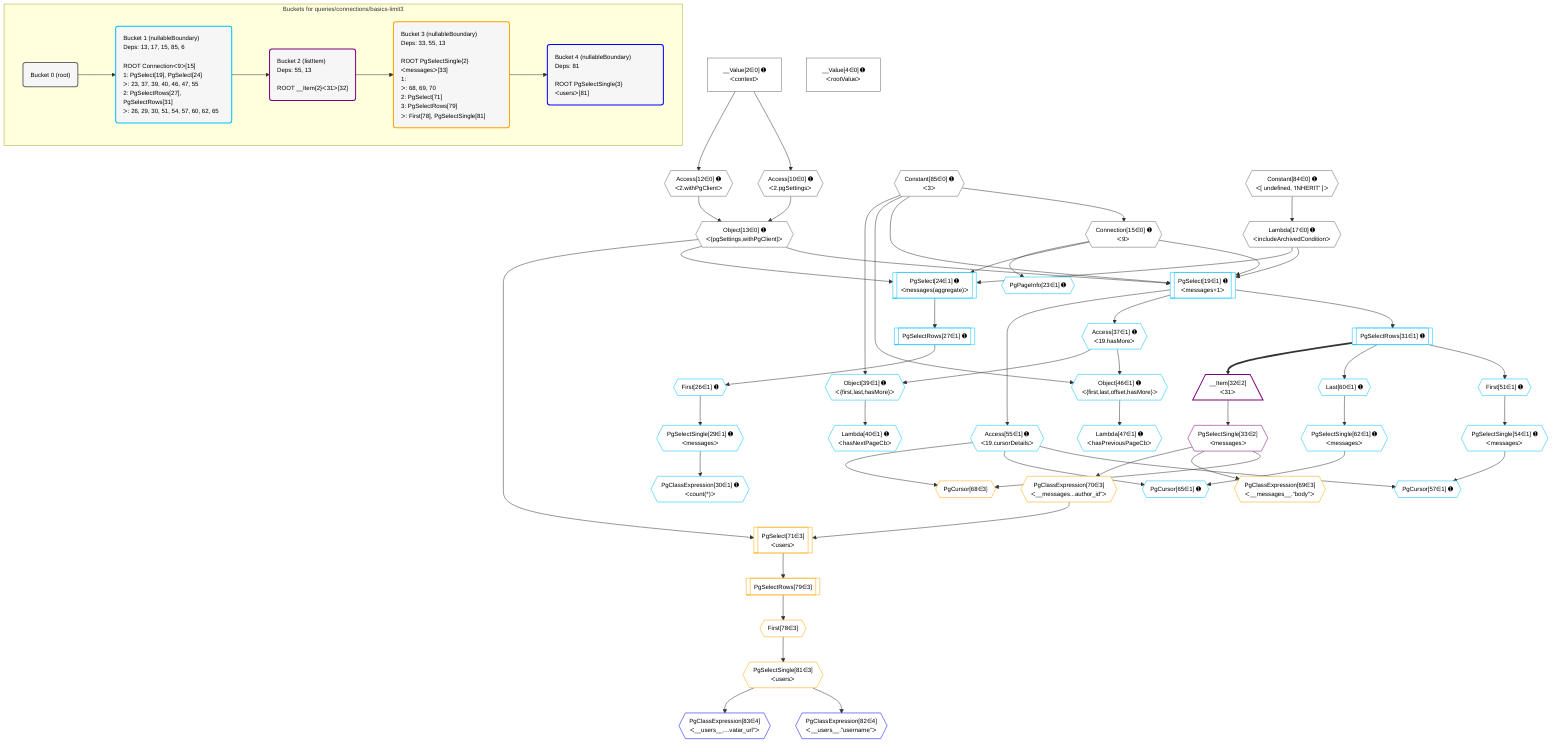 %%{init: {'themeVariables': { 'fontSize': '12px'}}}%%
graph TD
    classDef path fill:#eee,stroke:#000,color:#000
    classDef plan fill:#fff,stroke-width:1px,color:#000
    classDef itemplan fill:#fff,stroke-width:2px,color:#000
    classDef unbatchedplan fill:#dff,stroke-width:1px,color:#000
    classDef sideeffectplan fill:#fcc,stroke-width:2px,color:#000
    classDef bucket fill:#f6f6f6,color:#000,stroke-width:2px,text-align:left

    subgraph "Buckets for queries/connections/basics-limit3"
    Bucket0("Bucket 0 (root)"):::bucket
    Bucket1("Bucket 1 (nullableBoundary)<br />Deps: 13, 17, 15, 85, 6<br /><br />ROOT Connectionᐸ9ᐳ[15]<br />1: PgSelect[19], PgSelect[24]<br />ᐳ: 23, 37, 39, 40, 46, 47, 55<br />2: PgSelectRows[27], PgSelectRows[31]<br />ᐳ: 26, 29, 30, 51, 54, 57, 60, 62, 65"):::bucket
    Bucket2("Bucket 2 (listItem)<br />Deps: 55, 13<br /><br />ROOT __Item{2}ᐸ31ᐳ[32]"):::bucket
    Bucket3("Bucket 3 (nullableBoundary)<br />Deps: 33, 55, 13<br /><br />ROOT PgSelectSingle{2}ᐸmessagesᐳ[33]<br />1: <br />ᐳ: 68, 69, 70<br />2: PgSelect[71]<br />3: PgSelectRows[79]<br />ᐳ: First[78], PgSelectSingle[81]"):::bucket
    Bucket4("Bucket 4 (nullableBoundary)<br />Deps: 81<br /><br />ROOT PgSelectSingle{3}ᐸusersᐳ[81]"):::bucket
    end
    Bucket0 --> Bucket1
    Bucket1 --> Bucket2
    Bucket2 --> Bucket3
    Bucket3 --> Bucket4

    %% plan dependencies
    Object13{{"Object[13∈0] ➊<br />ᐸ{pgSettings,withPgClient}ᐳ"}}:::plan
    Access10{{"Access[10∈0] ➊<br />ᐸ2.pgSettingsᐳ"}}:::plan
    Access12{{"Access[12∈0] ➊<br />ᐸ2.withPgClientᐳ"}}:::plan
    Access10 & Access12 --> Object13
    __Value2["__Value[2∈0] ➊<br />ᐸcontextᐳ"]:::plan
    __Value2 --> Access10
    __Value2 --> Access12
    Connection15{{"Connection[15∈0] ➊<br />ᐸ9ᐳ"}}:::plan
    Constant85{{"Constant[85∈0] ➊<br />ᐸ3ᐳ"}}:::plan
    Constant85 --> Connection15
    Lambda17{{"Lambda[17∈0] ➊<br />ᐸincludeArchivedConditionᐳ"}}:::plan
    Constant84{{"Constant[84∈0] ➊<br />ᐸ[ undefined, 'INHERIT' ]ᐳ"}}:::plan
    Constant84 --> Lambda17
    __Value4["__Value[4∈0] ➊<br />ᐸrootValueᐳ"]:::plan
    PgSelect19[["PgSelect[19∈1] ➊<br />ᐸmessages+1ᐳ"]]:::plan
    Object13 & Lambda17 & Connection15 & Constant85 --> PgSelect19
    Object46{{"Object[46∈1] ➊<br />ᐸ{first,last,offset,hasMore}ᐳ"}}:::plan
    Access37{{"Access[37∈1] ➊<br />ᐸ19.hasMoreᐳ"}}:::plan
    Constant85 & Access37 --> Object46
    PgSelect24[["PgSelect[24∈1] ➊<br />ᐸmessages(aggregate)ᐳ"]]:::plan
    Object13 & Lambda17 & Connection15 --> PgSelect24
    Object39{{"Object[39∈1] ➊<br />ᐸ{first,last,hasMore}ᐳ"}}:::plan
    Constant85 & Access37 --> Object39
    PgCursor57{{"PgCursor[57∈1] ➊"}}:::plan
    PgSelectSingle54{{"PgSelectSingle[54∈1] ➊<br />ᐸmessagesᐳ"}}:::plan
    Access55{{"Access[55∈1] ➊<br />ᐸ19.cursorDetailsᐳ"}}:::plan
    PgSelectSingle54 & Access55 --> PgCursor57
    PgCursor65{{"PgCursor[65∈1] ➊"}}:::plan
    PgSelectSingle62{{"PgSelectSingle[62∈1] ➊<br />ᐸmessagesᐳ"}}:::plan
    PgSelectSingle62 & Access55 --> PgCursor65
    PgPageInfo23{{"PgPageInfo[23∈1] ➊"}}:::plan
    Connection15 --> PgPageInfo23
    First26{{"First[26∈1] ➊"}}:::plan
    PgSelectRows27[["PgSelectRows[27∈1] ➊"]]:::plan
    PgSelectRows27 --> First26
    PgSelect24 --> PgSelectRows27
    PgSelectSingle29{{"PgSelectSingle[29∈1] ➊<br />ᐸmessagesᐳ"}}:::plan
    First26 --> PgSelectSingle29
    PgClassExpression30{{"PgClassExpression[30∈1] ➊<br />ᐸcount(*)ᐳ"}}:::plan
    PgSelectSingle29 --> PgClassExpression30
    PgSelectRows31[["PgSelectRows[31∈1] ➊"]]:::plan
    PgSelect19 --> PgSelectRows31
    PgSelect19 --> Access37
    Lambda40{{"Lambda[40∈1] ➊<br />ᐸhasNextPageCbᐳ"}}:::plan
    Object39 --> Lambda40
    Lambda47{{"Lambda[47∈1] ➊<br />ᐸhasPreviousPageCbᐳ"}}:::plan
    Object46 --> Lambda47
    First51{{"First[51∈1] ➊"}}:::plan
    PgSelectRows31 --> First51
    First51 --> PgSelectSingle54
    PgSelect19 --> Access55
    Last60{{"Last[60∈1] ➊"}}:::plan
    PgSelectRows31 --> Last60
    Last60 --> PgSelectSingle62
    __Item32[/"__Item[32∈2]<br />ᐸ31ᐳ"\]:::itemplan
    PgSelectRows31 ==> __Item32
    PgSelectSingle33{{"PgSelectSingle[33∈2]<br />ᐸmessagesᐳ"}}:::plan
    __Item32 --> PgSelectSingle33
    PgCursor68{{"PgCursor[68∈3]"}}:::plan
    PgSelectSingle33 & Access55 --> PgCursor68
    PgSelect71[["PgSelect[71∈3]<br />ᐸusersᐳ"]]:::plan
    PgClassExpression70{{"PgClassExpression[70∈3]<br />ᐸ__messages...author_id”ᐳ"}}:::plan
    Object13 & PgClassExpression70 --> PgSelect71
    PgClassExpression69{{"PgClassExpression[69∈3]<br />ᐸ__messages__.”body”ᐳ"}}:::plan
    PgSelectSingle33 --> PgClassExpression69
    PgSelectSingle33 --> PgClassExpression70
    First78{{"First[78∈3]"}}:::plan
    PgSelectRows79[["PgSelectRows[79∈3]"]]:::plan
    PgSelectRows79 --> First78
    PgSelect71 --> PgSelectRows79
    PgSelectSingle81{{"PgSelectSingle[81∈3]<br />ᐸusersᐳ"}}:::plan
    First78 --> PgSelectSingle81
    PgClassExpression82{{"PgClassExpression[82∈4]<br />ᐸ__users__.”username”ᐳ"}}:::plan
    PgSelectSingle81 --> PgClassExpression82
    PgClassExpression83{{"PgClassExpression[83∈4]<br />ᐸ__users__....vatar_url”ᐳ"}}:::plan
    PgSelectSingle81 --> PgClassExpression83

    %% define steps
    classDef bucket0 stroke:#696969
    class Bucket0,__Value2,__Value4,Access10,Access12,Object13,Connection15,Lambda17,Constant84,Constant85 bucket0
    classDef bucket1 stroke:#00bfff
    class Bucket1,PgSelect19,PgPageInfo23,PgSelect24,First26,PgSelectRows27,PgSelectSingle29,PgClassExpression30,PgSelectRows31,Access37,Object39,Lambda40,Object46,Lambda47,First51,PgSelectSingle54,Access55,PgCursor57,Last60,PgSelectSingle62,PgCursor65 bucket1
    classDef bucket2 stroke:#7f007f
    class Bucket2,__Item32,PgSelectSingle33 bucket2
    classDef bucket3 stroke:#ffa500
    class Bucket3,PgCursor68,PgClassExpression69,PgClassExpression70,PgSelect71,First78,PgSelectRows79,PgSelectSingle81 bucket3
    classDef bucket4 stroke:#0000ff
    class Bucket4,PgClassExpression82,PgClassExpression83 bucket4